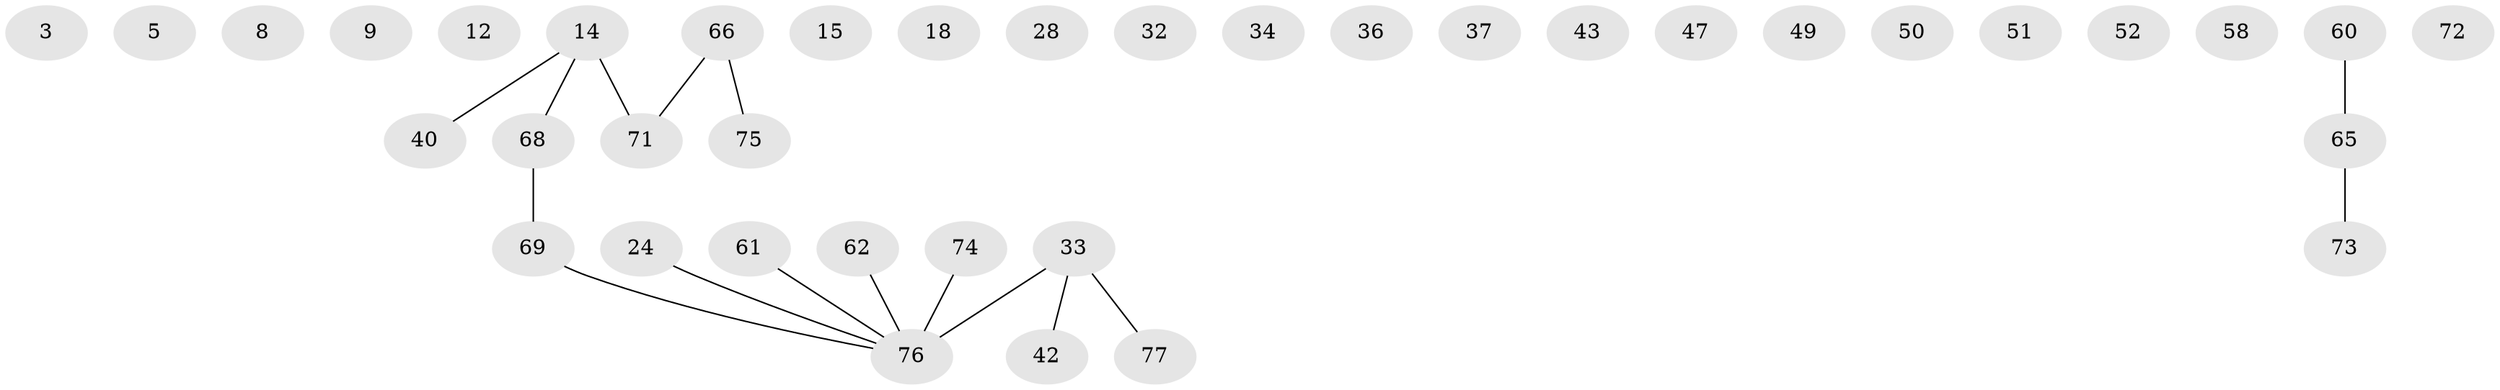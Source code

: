 // original degree distribution, {1: 0.35064935064935066, 0: 0.2077922077922078, 2: 0.2727272727272727, 5: 0.025974025974025976, 3: 0.09090909090909091, 4: 0.05194805194805195}
// Generated by graph-tools (version 1.1) at 2025/43/03/04/25 21:43:16]
// undirected, 38 vertices, 16 edges
graph export_dot {
graph [start="1"]
  node [color=gray90,style=filled];
  3;
  5;
  8;
  9;
  12;
  14;
  15;
  18;
  24 [super="+19"];
  28 [super="+16"];
  32;
  33;
  34;
  36;
  37 [super="+21"];
  40;
  42;
  43;
  47;
  49;
  50;
  51;
  52;
  58 [super="+25"];
  60 [super="+38"];
  61;
  62 [super="+30"];
  65;
  66 [super="+44"];
  68 [super="+7+10+20+23+31+46+63+53"];
  69 [super="+59"];
  71 [super="+17"];
  72 [super="+55+13+45+56"];
  73;
  74;
  75;
  76 [super="+48+70"];
  77;
  14 -- 40;
  14 -- 71 [weight=2];
  14 -- 68;
  24 -- 76;
  33 -- 42;
  33 -- 76 [weight=3];
  33 -- 77;
  60 -- 65;
  61 -- 76;
  62 -- 76;
  65 -- 73;
  66 -- 75;
  66 -- 71;
  68 -- 69;
  69 -- 76;
  74 -- 76;
}
